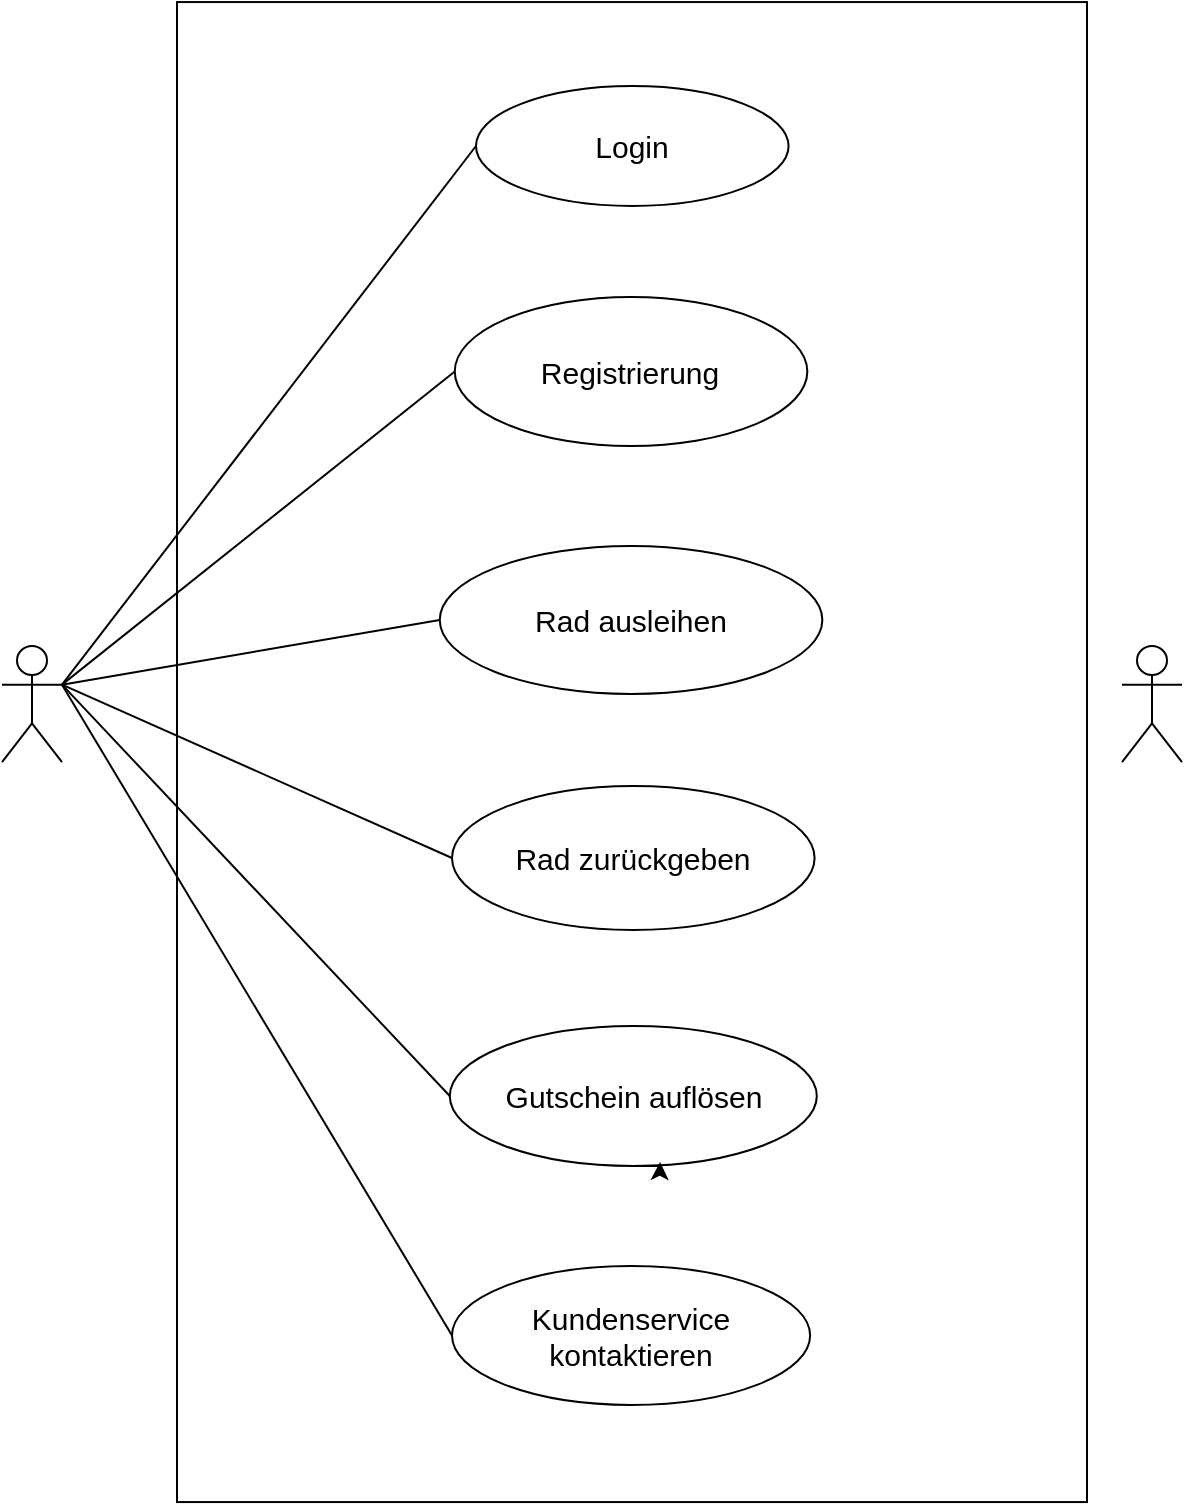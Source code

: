 <mxfile version="22.1.0" type="github">
  <diagram name="Page-1" id="oXrtzLeK_FP_H-q1y8PM">
    <mxGraphModel dx="794" dy="430" grid="1" gridSize="10" guides="1" tooltips="1" connect="1" arrows="1" fold="1" page="1" pageScale="1" pageWidth="850" pageHeight="1100" math="0" shadow="0">
      <root>
        <mxCell id="0" />
        <mxCell id="1" parent="0" />
        <mxCell id="v3Q2AHXwAPa4qz70-Mcr-176" value="" style="rounded=0;whiteSpace=wrap;html=1;rotation=90;fillColor=none;" parent="1" vertex="1">
          <mxGeometry x="50" y="1005.53" width="750" height="455" as="geometry" />
        </mxCell>
        <mxCell id="v3Q2AHXwAPa4qz70-Mcr-138" value="" style="endArrow=none;html=1;rounded=0;entryX=0;entryY=0.5;entryDx=0;entryDy=0;exitX=1;exitY=0.333;exitDx=0;exitDy=0;exitPerimeter=0;" parent="1" source="v3Q2AHXwAPa4qz70-Mcr-166" target="v3Q2AHXwAPa4qz70-Mcr-141" edge="1">
          <mxGeometry width="50" height="50" relative="1" as="geometry">
            <mxPoint x="76.31" y="1216.207" as="sourcePoint" />
            <mxPoint x="166.31" y="570.59" as="targetPoint" />
          </mxGeometry>
        </mxCell>
        <mxCell id="v3Q2AHXwAPa4qz70-Mcr-139" value="" style="endArrow=none;html=1;rounded=0;exitX=1;exitY=0.333;exitDx=0;exitDy=0;exitPerimeter=0;entryX=0;entryY=0.5;entryDx=0;entryDy=0;" parent="1" source="v3Q2AHXwAPa4qz70-Mcr-166" target="v3Q2AHXwAPa4qz70-Mcr-163" edge="1">
          <mxGeometry width="50" height="50" relative="1" as="geometry">
            <mxPoint x="76.31" y="1216.207" as="sourcePoint" />
            <mxPoint x="156.31" y="550.59" as="targetPoint" />
          </mxGeometry>
        </mxCell>
        <mxCell id="v3Q2AHXwAPa4qz70-Mcr-140" value="" style="endArrow=none;html=1;rounded=0;entryX=0;entryY=0.5;entryDx=0;entryDy=0;exitX=1;exitY=0.333;exitDx=0;exitDy=0;exitPerimeter=0;" parent="1" source="v3Q2AHXwAPa4qz70-Mcr-166" target="v3Q2AHXwAPa4qz70-Mcr-164" edge="1">
          <mxGeometry width="50" height="50" relative="1" as="geometry">
            <mxPoint x="76.31" y="1216.207" as="sourcePoint" />
            <mxPoint x="171.31" y="723.59" as="targetPoint" />
          </mxGeometry>
        </mxCell>
        <mxCell id="v3Q2AHXwAPa4qz70-Mcr-141" value="Registrierung" style="ellipse;whiteSpace=wrap;html=1;fontSize=15;" parent="1" vertex="1">
          <mxGeometry x="336.38" y="1005.53" width="176.3" height="74.47" as="geometry" />
        </mxCell>
        <mxCell id="v3Q2AHXwAPa4qz70-Mcr-144" value="Gutschein auflösen" style="ellipse;whiteSpace=wrap;html=1;fontSize=15;" parent="1" vertex="1">
          <mxGeometry x="333.89" y="1370" width="183.52" height="70" as="geometry" />
        </mxCell>
        <mxCell id="v3Q2AHXwAPa4qz70-Mcr-152" value="Kundenservice&lt;br style=&quot;font-size: 15px;&quot;&gt;kontaktieren" style="ellipse;whiteSpace=wrap;html=1;fontSize=15;" parent="1" vertex="1">
          <mxGeometry x="335.0" y="1490" width="179.07" height="69.47" as="geometry" />
        </mxCell>
        <mxCell id="v3Q2AHXwAPa4qz70-Mcr-155" value="" style="endArrow=none;html=1;rounded=0;entryX=0;entryY=0.5;entryDx=0;entryDy=0;exitX=1;exitY=0.333;exitDx=0;exitDy=0;exitPerimeter=0;" parent="1" source="v3Q2AHXwAPa4qz70-Mcr-166" target="v3Q2AHXwAPa4qz70-Mcr-144" edge="1">
          <mxGeometry width="50" height="50" relative="1" as="geometry">
            <mxPoint x="76.31" y="1246" as="sourcePoint" />
            <mxPoint x="216.31" y="1252.53" as="targetPoint" />
          </mxGeometry>
        </mxCell>
        <mxCell id="v3Q2AHXwAPa4qz70-Mcr-157" value="" style="endArrow=none;html=1;rounded=0;entryX=0;entryY=0.5;entryDx=0;entryDy=0;exitX=1;exitY=0.333;exitDx=0;exitDy=0;exitPerimeter=0;" parent="1" source="v3Q2AHXwAPa4qz70-Mcr-166" target="v3Q2AHXwAPa4qz70-Mcr-152" edge="1">
          <mxGeometry width="50" height="50" relative="1" as="geometry">
            <mxPoint x="76.31" y="1245.5" as="sourcePoint" />
            <mxPoint x="201.31" y="1376.53" as="targetPoint" />
          </mxGeometry>
        </mxCell>
        <mxCell id="v3Q2AHXwAPa4qz70-Mcr-163" value="Login" style="ellipse;whiteSpace=wrap;html=1;fontSize=15;" parent="1" vertex="1">
          <mxGeometry x="347" y="900" width="156.3" height="60" as="geometry" />
        </mxCell>
        <mxCell id="v3Q2AHXwAPa4qz70-Mcr-164" value="Rad ausleihen" style="ellipse;whiteSpace=wrap;html=1;fontSize=15;" parent="1" vertex="1">
          <mxGeometry x="328.88" y="1130" width="191.3" height="73.94" as="geometry" />
        </mxCell>
        <mxCell id="v3Q2AHXwAPa4qz70-Mcr-165" value="Rad zurückgeben" style="ellipse;whiteSpace=wrap;html=1;fontSize=15;" parent="1" vertex="1">
          <mxGeometry x="335" y="1250" width="181.3" height="71.97" as="geometry" />
        </mxCell>
        <mxCell id="v3Q2AHXwAPa4qz70-Mcr-166" value="" style="shape=umlActor;verticalLabelPosition=bottom;verticalAlign=top;html=1;outlineConnect=0;" parent="1" vertex="1">
          <mxGeometry x="110" y="1180" width="30" height="58.03" as="geometry" />
        </mxCell>
        <mxCell id="v3Q2AHXwAPa4qz70-Mcr-167" value="" style="endArrow=none;html=1;rounded=0;entryX=0;entryY=0.5;entryDx=0;entryDy=0;exitX=1;exitY=0.333;exitDx=0;exitDy=0;exitPerimeter=0;" parent="1" source="v3Q2AHXwAPa4qz70-Mcr-166" target="v3Q2AHXwAPa4qz70-Mcr-165" edge="1">
          <mxGeometry width="50" height="50" relative="1" as="geometry">
            <mxPoint x="140" y="1218" as="sourcePoint" />
            <mxPoint x="393.31" y="1141" as="targetPoint" />
          </mxGeometry>
        </mxCell>
        <mxCell id="Ydkq3i7rLbuJ74HGtgoE-1" style="edgeStyle=orthogonalEdgeStyle;rounded=0;orthogonalLoop=1;jettySize=auto;html=1;exitX=0.5;exitY=1;exitDx=0;exitDy=0;entryX=0.573;entryY=0.971;entryDx=0;entryDy=0;entryPerimeter=0;" edge="1" parent="1" source="v3Q2AHXwAPa4qz70-Mcr-144" target="v3Q2AHXwAPa4qz70-Mcr-144">
          <mxGeometry relative="1" as="geometry" />
        </mxCell>
        <mxCell id="Ydkq3i7rLbuJ74HGtgoE-2" value="" style="shape=umlActor;verticalLabelPosition=bottom;verticalAlign=top;html=1;outlineConnect=0;" vertex="1" parent="1">
          <mxGeometry x="670" y="1180" width="30" height="58.03" as="geometry" />
        </mxCell>
      </root>
    </mxGraphModel>
  </diagram>
</mxfile>
